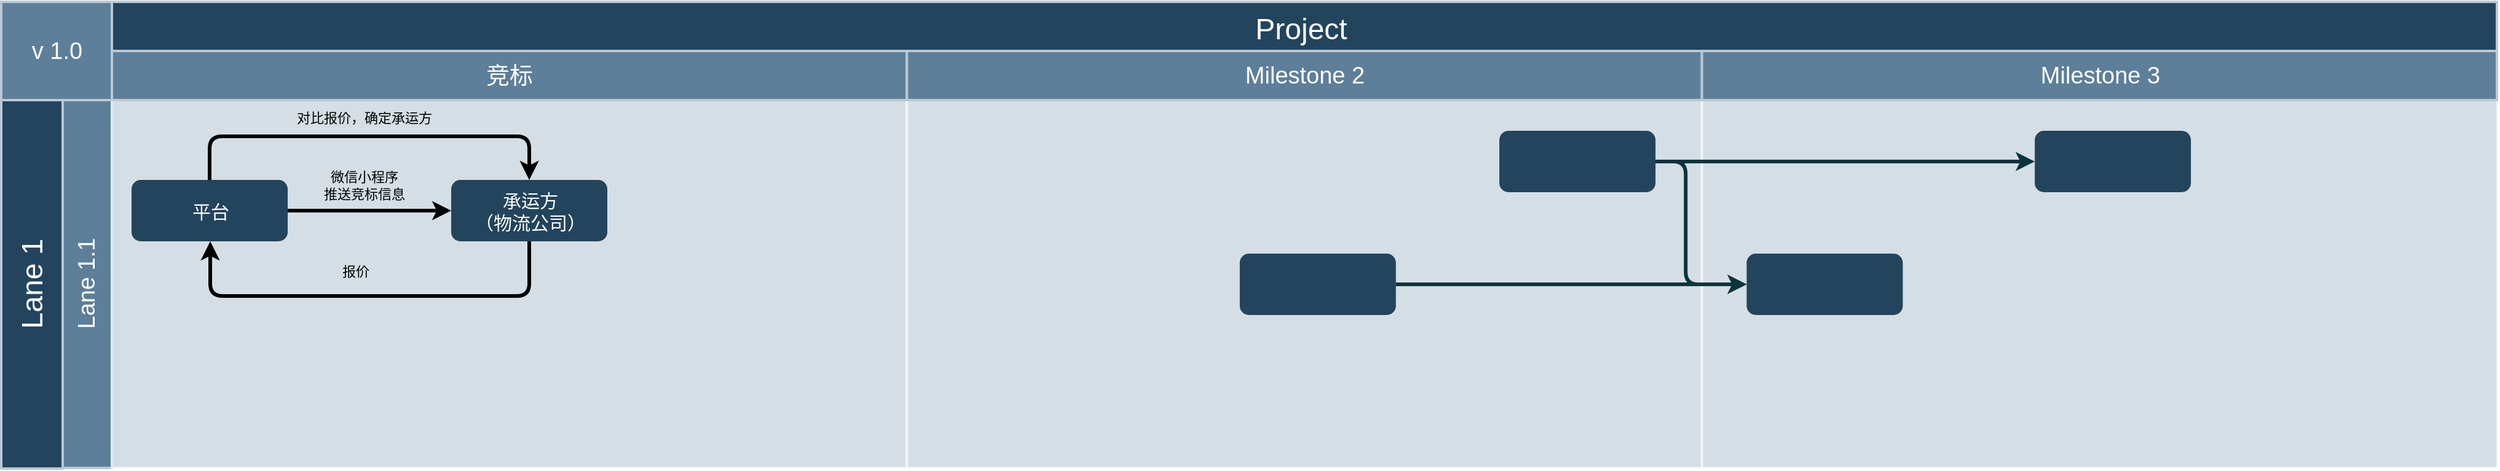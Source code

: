 <mxfile version="14.4.2" type="github">
  <diagram id="6a731a19-8d31-9384-78a2-239565b7b9f0" name="Page-1">
    <mxGraphModel dx="816" dy="-235" grid="1" gridSize="10" guides="1" tooltips="1" connect="1" arrows="1" fold="1" page="1" pageScale="1" pageWidth="1169" pageHeight="827" background="#ffffff" math="0" shadow="0">
      <root>
        <mxCell id="0" />
        <mxCell id="1" parent="0" />
        <mxCell id="56" value="Project&#xa;" style="strokeColor=#BAC8D3;fillColor=#23445D;fontSize=24;strokeWidth=2;fontFamily=Helvetica;html=1;fontColor=#FFFFFF;fontStyle=0;spacingBottom=8;spacingRight=0;spacingLeft=83;" parent="1" vertex="1">
          <mxGeometry x="154" y="850.5" width="2030" height="80" as="geometry" />
        </mxCell>
        <mxCell id="57" value="Lane 1" style="strokeColor=#BAC8D3;fillColor=#23445D;fontSize=24;strokeWidth=2;horizontal=0;fontFamily=Helvetica;html=1;fontColor=#FFFFFF;fontStyle=0" parent="1" vertex="1">
          <mxGeometry x="154" y="930.5" width="50" height="300" as="geometry" />
        </mxCell>
        <mxCell id="58" value="Lane 1.1" style="strokeColor=#BAC8D3;fillColor=#5d7f99;fontSize=19;strokeWidth=2;horizontal=0;fontFamily=Helvetica;html=1;labelBackgroundColor=none;fontColor=#FFFFFF;" parent="1" vertex="1">
          <mxGeometry x="204" y="930.5" width="40" height="299.5" as="geometry" />
        </mxCell>
        <mxCell id="59" value="v 1.0" style="strokeColor=#BAC8D3;fillColor=#5d7f99;fontSize=19;strokeWidth=2;fontFamily=Helvetica;html=1;labelBackgroundColor=none;fontColor=#FFFFFF;" parent="1" vertex="1">
          <mxGeometry x="154" y="850.5" width="90" height="80" as="geometry" />
        </mxCell>
        <mxCell id="68" value="" style="strokeColor=#FFFFFF;fontSize=18;strokeWidth=2;fontFamily=Helvetica;html=1;opacity=60;fillColor=#BAC8D3;" parent="1" vertex="1">
          <mxGeometry x="244" y="930.5" width="646.67" height="299.5" as="geometry" />
        </mxCell>
        <mxCell id="75" value="" style="strokeColor=#FFFFFF;fillColor=#BAC8D3;fontSize=18;strokeWidth=2;fontFamily=Helvetica;html=1;opacity=60;" parent="1" vertex="1">
          <mxGeometry x="890.67" y="930.5" width="647" height="299.5" as="geometry" />
        </mxCell>
        <mxCell id="82" value="" style="strokeColor=#FFFFFF;fillColor=#BAC8D3;fontSize=18;strokeWidth=2;fontFamily=Helvetica;html=1;opacity=60;" parent="1" vertex="1">
          <mxGeometry x="1537.33" y="930.5" width="647" height="299.5" as="geometry" />
        </mxCell>
        <mxCell id="7qqxTw3-X2iS1NOS_GF2-146" style="edgeStyle=orthogonalEdgeStyle;rounded=1;orthogonalLoop=1;jettySize=auto;html=1;strokeWidth=3;labelBackgroundColor=none;" edge="1" parent="1" source="90" target="7qqxTw3-X2iS1NOS_GF2-148">
          <mxGeometry relative="1" as="geometry">
            <mxPoint x="521.004" y="1020.5" as="targetPoint" />
            <Array as="points" />
          </mxGeometry>
        </mxCell>
        <mxCell id="7qqxTw3-X2iS1NOS_GF2-147" value="微信小程序&lt;br&gt;推送竞标信息" style="edgeLabel;html=1;align=center;verticalAlign=middle;resizable=0;points=[];labelBackgroundColor=none;" vertex="1" connectable="0" parent="7qqxTw3-X2iS1NOS_GF2-146">
          <mxGeometry x="0.029" y="3" relative="1" as="geometry">
            <mxPoint x="-6.67" y="-17.5" as="offset" />
          </mxGeometry>
        </mxCell>
        <mxCell id="7qqxTw3-X2iS1NOS_GF2-157" value="对比报价，确定承运方" style="edgeLabel;html=1;align=center;verticalAlign=middle;resizable=0;points=[];labelBackgroundColor=none;" vertex="1" connectable="0" parent="7qqxTw3-X2iS1NOS_GF2-146">
          <mxGeometry x="0.029" y="3" relative="1" as="geometry">
            <mxPoint x="-6.67" y="-72.5" as="offset" />
          </mxGeometry>
        </mxCell>
        <mxCell id="7qqxTw3-X2iS1NOS_GF2-155" style="edgeStyle=orthogonalEdgeStyle;rounded=1;orthogonalLoop=1;jettySize=auto;html=1;entryX=0.5;entryY=0;entryDx=0;entryDy=0;labelBackgroundColor=none;strokeWidth=3;exitX=0.5;exitY=0;exitDx=0;exitDy=0;" edge="1" parent="1" source="90" target="7qqxTw3-X2iS1NOS_GF2-148">
          <mxGeometry relative="1" as="geometry">
            <Array as="points">
              <mxPoint x="324" y="960" />
              <mxPoint x="584" y="960" />
            </Array>
          </mxGeometry>
        </mxCell>
        <mxCell id="90" value="&lt;font color=&quot;#ffffff&quot;&gt;&lt;span style=&quot;font-size: 15px&quot;&gt;平台&lt;/span&gt;&lt;/font&gt;" style="rounded=1;fillColor=#23445D;strokeColor=none;strokeWidth=2;fontFamily=Helvetica;html=1;gradientColor=none;" parent="1" vertex="1">
          <mxGeometry x="260.005" y="995.5" width="127" height="50" as="geometry" />
        </mxCell>
        <mxCell id="97" value="" style="rounded=1;fillColor=#23445D;strokeColor=none;strokeWidth=2;fontFamily=Helvetica;html=1;gradientColor=none;" parent="1" vertex="1">
          <mxGeometry x="1161.415" y="1055.5" width="127" height="50" as="geometry" />
        </mxCell>
        <mxCell id="98" value="" style="rounded=1;fillColor=#23445D;strokeColor=none;strokeWidth=2;fontFamily=Helvetica;html=1;gradientColor=none;" parent="1" vertex="1">
          <mxGeometry x="1372.571" y="955.5" width="127" height="50" as="geometry" />
        </mxCell>
        <mxCell id="108" value="" style="rounded=1;fillColor=#23445D;strokeColor=none;strokeWidth=2;gradientColor=none;fontFamily=Helvetica;html=1;" parent="1" vertex="1">
          <mxGeometry x="1573.728" y="1055.5" width="127" height="50" as="geometry" />
        </mxCell>
        <mxCell id="111" value="" style="rounded=1;fillColor=#23445D;strokeColor=none;strokeWidth=2;gradientColor=none;fontFamily=Helvetica;html=1;" parent="1" vertex="1">
          <mxGeometry x="1808.082" y="955.5" width="127" height="50" as="geometry" />
        </mxCell>
        <mxCell id="133" value="" style="edgeStyle=elbowEdgeStyle;elbow=horizontal;strokeWidth=3;strokeColor=#0C343D;fontFamily=Helvetica;html=1;" parent="1" source="97" target="108" edge="1">
          <mxGeometry x="6.449" y="830.5" width="131.973" height="100" as="geometry">
            <mxPoint x="6.449" y="930.5" as="sourcePoint" />
            <mxPoint x="138.422" y="830.5" as="targetPoint" />
          </mxGeometry>
        </mxCell>
        <mxCell id="134" value="" style="edgeStyle=elbowEdgeStyle;elbow=horizontal;strokeWidth=3;strokeColor=#0C343D;fontFamily=Helvetica;html=1;" parent="1" source="98" target="108" edge="1">
          <mxGeometry x="6.449" y="830.5" width="131.973" height="100" as="geometry">
            <mxPoint x="6.449" y="930.5" as="sourcePoint" />
            <mxPoint x="138.422" y="830.5" as="targetPoint" />
            <Array as="points">
              <mxPoint x="1524.136" y="1030.5" />
            </Array>
          </mxGeometry>
        </mxCell>
        <mxCell id="135" value="" style="edgeStyle=elbowEdgeStyle;elbow=horizontal;strokeWidth=3;strokeColor=#0C343D;fontFamily=Helvetica;html=1;" parent="1" source="98" target="111" edge="1">
          <mxGeometry x="6.449" y="830.5" width="131.973" height="100" as="geometry">
            <mxPoint x="6.449" y="930.5" as="sourcePoint" />
            <mxPoint x="138.422" y="830.5" as="targetPoint" />
          </mxGeometry>
        </mxCell>
        <mxCell id="140" value="" style="group" parent="1" vertex="1" connectable="0">
          <mxGeometry x="244" y="890.5" width="646.667" height="40" as="geometry" />
        </mxCell>
        <mxCell id="141" value="竞标" style="strokeColor=#BAC8D3;fillColor=#5d7f99;fontSize=19;strokeWidth=2;fontFamily=Helvetica;html=1;labelBackgroundColor=none;fontColor=#FFFFFF;" parent="140" vertex="1">
          <mxGeometry width="646.666" height="40" as="geometry" />
        </mxCell>
        <mxCell id="142" value="Milestone 2" style="strokeColor=#BAC8D3;fillColor=#5d7f99;fontSize=19;strokeWidth=2;fontFamily=Helvetica;html=1;labelBackgroundColor=none;fontColor=#FFFFFF;" parent="140" vertex="1">
          <mxGeometry x="646.666" width="646.666" height="40" as="geometry" />
        </mxCell>
        <mxCell id="143" value="Milestone 3" style="strokeColor=#BAC8D3;fillColor=#5d7f99;fontSize=19;strokeWidth=2;fontFamily=Helvetica;html=1;labelBackgroundColor=none;fontColor=#FFFFFF;" parent="140" vertex="1">
          <mxGeometry x="1293.331" width="646.667" height="40" as="geometry" />
        </mxCell>
        <mxCell id="7qqxTw3-X2iS1NOS_GF2-148" value="&lt;font color=&quot;#ffffff&quot;&gt;&lt;span style=&quot;font-size: 15px&quot;&gt;承运方&lt;br&gt;（物流公司）&lt;/span&gt;&lt;/font&gt;" style="rounded=1;fillColor=#23445D;strokeColor=none;strokeWidth=2;fontFamily=Helvetica;html=1;gradientColor=none;" vertex="1" parent="1">
          <mxGeometry x="520.005" y="995.5" width="127" height="50" as="geometry" />
        </mxCell>
        <mxCell id="7qqxTw3-X2iS1NOS_GF2-149" style="edgeStyle=orthogonalEdgeStyle;rounded=1;orthogonalLoop=1;jettySize=auto;html=1;strokeWidth=3;labelBackgroundColor=none;" edge="1" parent="1" source="7qqxTw3-X2iS1NOS_GF2-148" target="90">
          <mxGeometry relative="1" as="geometry">
            <mxPoint x="520" y="1031" as="sourcePoint" />
            <mxPoint x="521.004" y="1020.5" as="targetPoint" />
            <Array as="points">
              <mxPoint x="584" y="1090" />
              <mxPoint x="324" y="1090" />
            </Array>
          </mxGeometry>
        </mxCell>
        <mxCell id="7qqxTw3-X2iS1NOS_GF2-150" value="报价" style="edgeLabel;html=1;align=center;verticalAlign=middle;resizable=0;points=[];labelBackgroundColor=none;" vertex="1" connectable="0" parent="7qqxTw3-X2iS1NOS_GF2-149">
          <mxGeometry x="0.029" y="3" relative="1" as="geometry">
            <mxPoint x="-6.67" y="-23" as="offset" />
          </mxGeometry>
        </mxCell>
      </root>
    </mxGraphModel>
  </diagram>
</mxfile>
